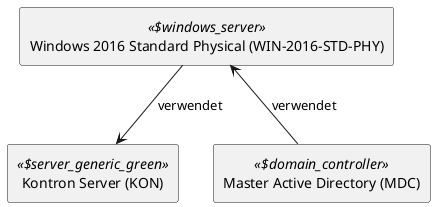 @startuml


skinparam monochrome true
skinparam componentStyle uml2



show stereotype

rectangle Windows__F_2016__F_Standard__F_Physical__F___N_WIN__S_2016__S_STD__S_PHY__O_ as "Windows 2016 Standard Physical (WIN-2016-STD-PHY)" <<$windows_server>> {
}

rectangle Kontron__F_Server__F___N_KON__O_ as "Kontron Server (KON)" <<$server_generic_green>> {
}
rectangle Master__F_Active__F_Directory__F___N_MDC__O_ as "Master Active Directory (MDC)" <<$domain_controller>> {
}
Windows__F_2016__F_Standard__F_Physical__F___N_WIN__S_2016__S_STD__S_PHY__O_ -down-> Kontron__F_Server__F___N_KON__O_ : verwendet 
Master__F_Active__F_Directory__F___N_MDC__O_ -up-> Windows__F_2016__F_Standard__F_Physical__F___N_WIN__S_2016__S_STD__S_PHY__O_ : verwendet

' Begin Protected Region [[layouting]]

' End Protected Region   [[layouting]]

@enduml
' Actifsource ID=[dc5bfacd-eaac-11e8-88d3-bfc6b992bdec,10a862ac-0e1a-11e9-8b4c-f9aec93d8b56,Hash]
